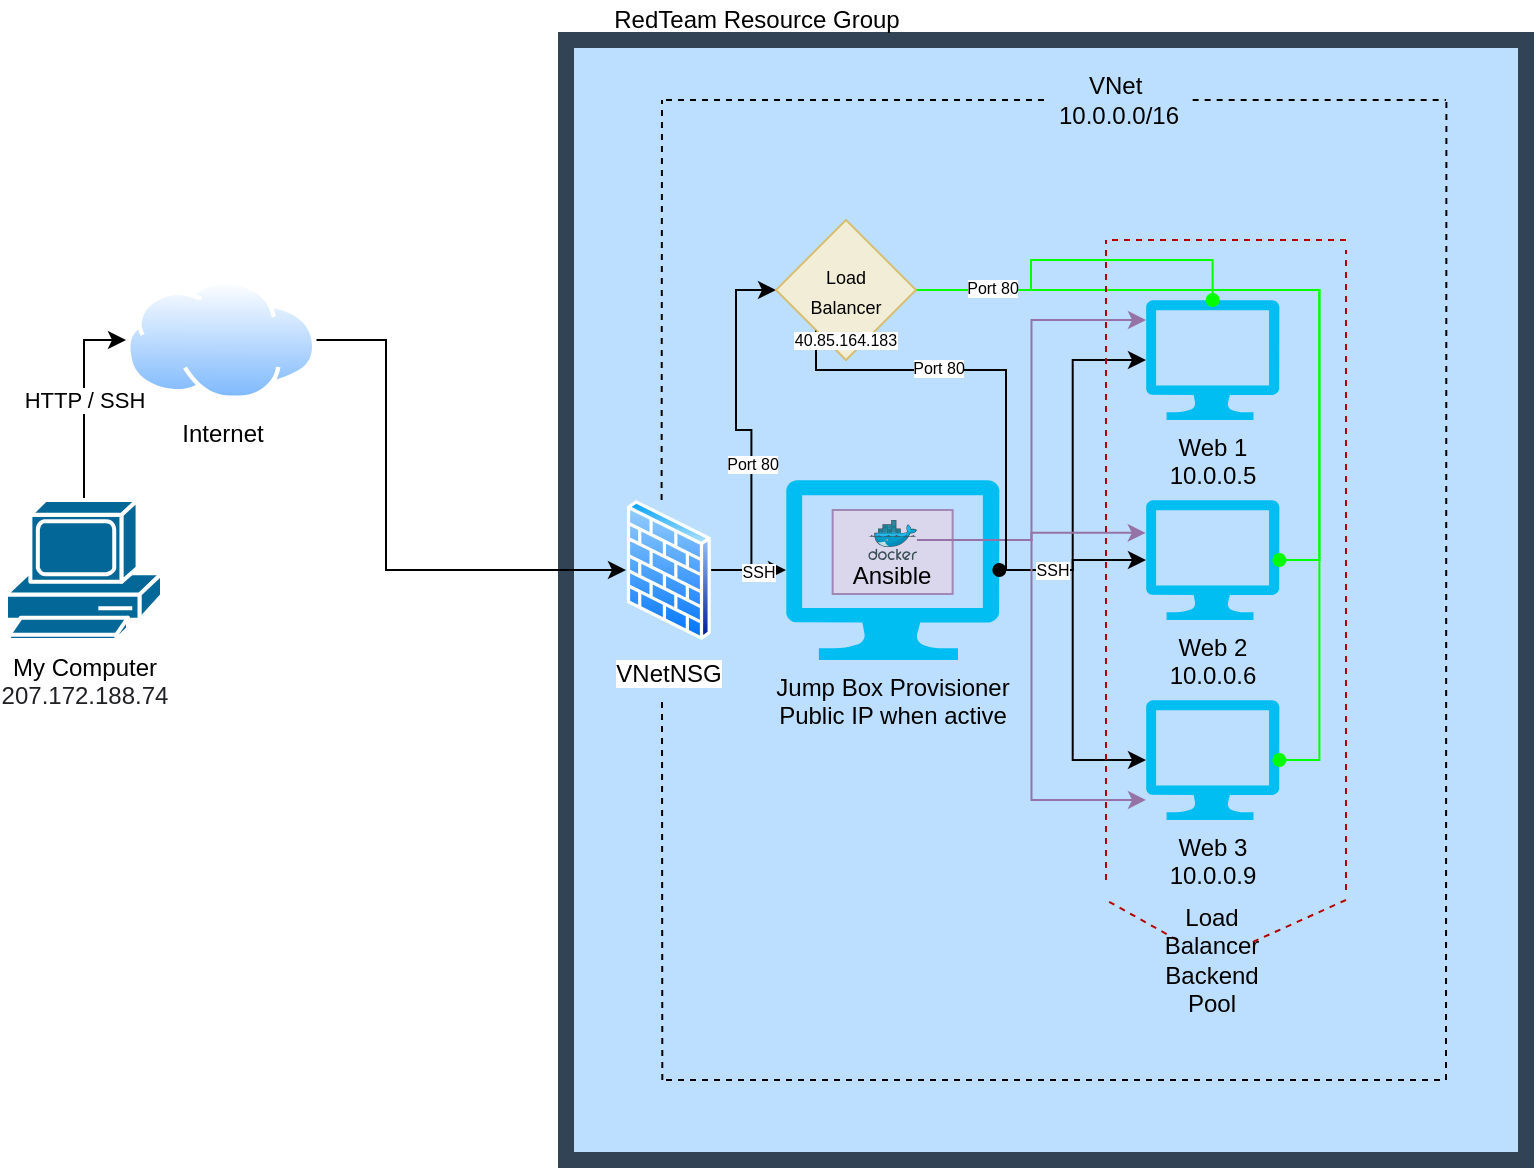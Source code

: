 <mxfile version="14.5.10" type="google"><diagram id="5oqFrc9Y6b3sVeuherbW" name="Page-1"><mxGraphModel dx="657" dy="1074" grid="1" gridSize="10" guides="1" tooltips="1" connect="1" arrows="1" fold="1" page="1" pageScale="1" pageWidth="850" pageHeight="1100" math="0" shadow="0"><root><mxCell id="0"/><mxCell id="1" parent="0"/><mxCell id="3b9lBWE7BLdH09HV0OEn-5" value="" style="rounded=0;whiteSpace=wrap;html=1;strokeColor=#314354;fontColor=#ffffff;strokeWidth=8;fillColor=#BDDFFF;" vertex="1" parent="1"><mxGeometry x="320" y="130" width="480" height="560" as="geometry"/></mxCell><mxCell id="sywrEYc3oTQj3wkZ8E58-42" value="" style="rounded=0;whiteSpace=wrap;html=1;strokeColor=#9673a6;opacity=80;fillColor=#E1D5E7;" parent="1" vertex="1"><mxGeometry x="453.33" y="365" width="60" height="42" as="geometry"/></mxCell><mxCell id="sywrEYc3oTQj3wkZ8E58-5" value="HTTP / SSH" style="edgeStyle=orthogonalEdgeStyle;rounded=0;orthogonalLoop=1;jettySize=auto;html=1;entryX=0;entryY=0.5;entryDx=0;entryDy=0;" parent="1" source="sywrEYc3oTQj3wkZ8E58-1" target="sywrEYc3oTQj3wkZ8E58-2" edge="1"><mxGeometry relative="1" as="geometry"/></mxCell><mxCell id="sywrEYc3oTQj3wkZ8E58-1" value="&lt;font style=&quot;font-size: 12px&quot;&gt;My Computer&lt;br&gt;&lt;span style=&quot;color: rgb(32 , 33 , 36) ; text-align: left ; background-color: rgb(255 , 255 , 255)&quot;&gt;207.172.188.74&lt;/span&gt;&lt;/font&gt;" style="shape=mxgraph.cisco.computers_and_peripherals.pc;html=1;pointerEvents=1;dashed=0;fillColor=#036897;strokeColor=#ffffff;strokeWidth=2;verticalLabelPosition=bottom;verticalAlign=top;align=center;outlineConnect=0;" parent="1" vertex="1"><mxGeometry x="40" y="360" width="78" height="70" as="geometry"/></mxCell><mxCell id="sywrEYc3oTQj3wkZ8E58-8" style="edgeStyle=orthogonalEdgeStyle;rounded=0;orthogonalLoop=1;jettySize=auto;html=1;entryX=0;entryY=0.5;entryDx=0;entryDy=0;" parent="1" source="sywrEYc3oTQj3wkZ8E58-2" target="sywrEYc3oTQj3wkZ8E58-6" edge="1"><mxGeometry relative="1" as="geometry"><Array as="points"><mxPoint x="230" y="280"/><mxPoint x="230" y="395"/></Array></mxGeometry></mxCell><mxCell id="sywrEYc3oTQj3wkZ8E58-2" value="Internet" style="aspect=fixed;perimeter=ellipsePerimeter;html=1;align=center;shadow=0;dashed=0;spacingTop=3;image;image=img/lib/active_directory/internet_cloud.svg;" parent="1" vertex="1"><mxGeometry x="100" y="250" width="95.24" height="60" as="geometry"/></mxCell><mxCell id="sywrEYc3oTQj3wkZ8E58-29" style="edgeStyle=orthogonalEdgeStyle;rounded=0;orthogonalLoop=1;jettySize=auto;html=1;" parent="1" source="sywrEYc3oTQj3wkZ8E58-6" target="sywrEYc3oTQj3wkZ8E58-9" edge="1"><mxGeometry relative="1" as="geometry"/></mxCell><mxCell id="sywrEYc3oTQj3wkZ8E58-46" style="edgeStyle=orthogonalEdgeStyle;rounded=0;orthogonalLoop=1;jettySize=auto;html=1;entryX=0;entryY=0.5;entryDx=0;entryDy=0;" parent="1" source="sywrEYc3oTQj3wkZ8E58-6" target="sywrEYc3oTQj3wkZ8E58-45" edge="1"><mxGeometry relative="1" as="geometry"/></mxCell><mxCell id="3b9lBWE7BLdH09HV0OEn-19" value="Port 80" style="edgeLabel;html=1;align=center;verticalAlign=middle;resizable=0;points=[];fontSize=8;" vertex="1" connectable="0" parent="sywrEYc3oTQj3wkZ8E58-46"><mxGeometry x="-0.224" relative="1" as="geometry"><mxPoint as="offset"/></mxGeometry></mxCell><mxCell id="3b9lBWE7BLdH09HV0OEn-20" value="SSH" style="edgeLabel;html=1;align=center;verticalAlign=middle;resizable=0;points=[];fontSize=8;" vertex="1" connectable="0" parent="sywrEYc3oTQj3wkZ8E58-46"><mxGeometry x="-0.787" y="-3" relative="1" as="geometry"><mxPoint y="1" as="offset"/></mxGeometry></mxCell><mxCell id="sywrEYc3oTQj3wkZ8E58-6" value="VNetNSG" style="aspect=fixed;perimeter=ellipsePerimeter;html=1;align=center;shadow=0;dashed=0;spacingTop=3;image;image=img/lib/active_directory/firewall.svg;" parent="1" vertex="1"><mxGeometry x="350" y="360" width="42.7" height="70" as="geometry"/></mxCell><mxCell id="sywrEYc3oTQj3wkZ8E58-30" style="edgeStyle=orthogonalEdgeStyle;rounded=0;orthogonalLoop=1;jettySize=auto;html=1;entryX=0;entryY=0.5;entryDx=0;entryDy=0;entryPerimeter=0;" parent="1" source="sywrEYc3oTQj3wkZ8E58-9" target="sywrEYc3oTQj3wkZ8E58-10" edge="1"><mxGeometry relative="1" as="geometry"/></mxCell><mxCell id="sywrEYc3oTQj3wkZ8E58-31" style="edgeStyle=orthogonalEdgeStyle;rounded=0;orthogonalLoop=1;jettySize=auto;html=1;entryX=0;entryY=0.5;entryDx=0;entryDy=0;entryPerimeter=0;" parent="1" source="sywrEYc3oTQj3wkZ8E58-9" target="sywrEYc3oTQj3wkZ8E58-11" edge="1"><mxGeometry relative="1" as="geometry"/></mxCell><mxCell id="sywrEYc3oTQj3wkZ8E58-32" style="edgeStyle=orthogonalEdgeStyle;rounded=0;orthogonalLoop=1;jettySize=auto;html=1;entryX=0;entryY=0.5;entryDx=0;entryDy=0;entryPerimeter=0;" parent="1" source="sywrEYc3oTQj3wkZ8E58-9" target="sywrEYc3oTQj3wkZ8E58-12" edge="1"><mxGeometry relative="1" as="geometry"/></mxCell><mxCell id="3b9lBWE7BLdH09HV0OEn-21" value="SSH" style="edgeLabel;html=1;align=center;verticalAlign=middle;resizable=0;points=[];fontSize=8;" vertex="1" connectable="0" parent="sywrEYc3oTQj3wkZ8E58-32"><mxGeometry x="-0.689" relative="1" as="geometry"><mxPoint as="offset"/></mxGeometry></mxCell><mxCell id="sywrEYc3oTQj3wkZ8E58-9" value="Jump Box Provisioner&lt;br&gt;Public IP when active" style="verticalLabelPosition=bottom;html=1;verticalAlign=top;align=center;strokeColor=none;fillColor=#00BEF2;shape=mxgraph.azure.computer;pointerEvents=1;" parent="1" vertex="1"><mxGeometry x="430" y="350" width="106.67" height="90" as="geometry"/></mxCell><mxCell id="sywrEYc3oTQj3wkZ8E58-10" value="Web 1&lt;br&gt;10.0.0.5" style="verticalLabelPosition=bottom;html=1;verticalAlign=top;align=center;strokeColor=none;fillColor=#00BEF2;shape=mxgraph.azure.computer;pointerEvents=1;" parent="1" vertex="1"><mxGeometry x="610" y="260" width="66.67" height="60" as="geometry"/></mxCell><mxCell id="sywrEYc3oTQj3wkZ8E58-11" value="Web 2&lt;br&gt;10.0.0.6" style="verticalLabelPosition=bottom;html=1;verticalAlign=top;align=center;strokeColor=none;fillColor=#00BEF2;shape=mxgraph.azure.computer;pointerEvents=1;" parent="1" vertex="1"><mxGeometry x="610" y="360" width="66.67" height="60" as="geometry"/></mxCell><mxCell id="sywrEYc3oTQj3wkZ8E58-12" value="Web 3&lt;br&gt;10.0.0.9" style="verticalLabelPosition=bottom;html=1;verticalAlign=top;align=center;strokeColor=none;fillColor=#00BEF2;shape=mxgraph.azure.computer;pointerEvents=1;" parent="1" vertex="1"><mxGeometry x="610" y="460" width="66.67" height="60" as="geometry"/></mxCell><mxCell id="sywrEYc3oTQj3wkZ8E58-36" style="edgeStyle=orthogonalEdgeStyle;rounded=0;orthogonalLoop=1;jettySize=auto;html=1;entryX=0;entryY=0.167;entryDx=0;entryDy=0;entryPerimeter=0;fillColor=#e1d5e7;strokeColor=#9673a6;" parent="1" source="sywrEYc3oTQj3wkZ8E58-14" target="sywrEYc3oTQj3wkZ8E58-10" edge="1"><mxGeometry relative="1" as="geometry"/></mxCell><mxCell id="sywrEYc3oTQj3wkZ8E58-37" style="edgeStyle=orthogonalEdgeStyle;rounded=0;orthogonalLoop=1;jettySize=auto;html=1;entryX=-0.002;entryY=0.274;entryDx=0;entryDy=0;entryPerimeter=0;fillColor=#e1d5e7;strokeColor=#9673a6;" parent="1" source="sywrEYc3oTQj3wkZ8E58-14" target="sywrEYc3oTQj3wkZ8E58-11" edge="1"><mxGeometry relative="1" as="geometry"/></mxCell><mxCell id="sywrEYc3oTQj3wkZ8E58-43" style="edgeStyle=orthogonalEdgeStyle;rounded=0;orthogonalLoop=1;jettySize=auto;html=1;entryX=0;entryY=0.833;entryDx=0;entryDy=0;entryPerimeter=0;fillColor=#e1d5e7;strokeColor=#9673a6;" parent="1" source="sywrEYc3oTQj3wkZ8E58-14" target="sywrEYc3oTQj3wkZ8E58-12" edge="1"><mxGeometry relative="1" as="geometry"/></mxCell><mxCell id="sywrEYc3oTQj3wkZ8E58-14" value="" style="aspect=fixed;html=1;points=[];align=center;image;fontSize=12;image=img/lib/mscae/Docker.svg;" parent="1" vertex="1"><mxGeometry x="471.14" y="370" width="24.39" height="20" as="geometry"/></mxCell><mxCell id="sywrEYc3oTQj3wkZ8E58-16" value="Ansible" style="text;html=1;strokeColor=none;fillColor=none;align=center;verticalAlign=middle;whiteSpace=wrap;rounded=0;" parent="1" vertex="1"><mxGeometry x="473.33" y="390" width="20" height="15" as="geometry"/></mxCell><mxCell id="sywrEYc3oTQj3wkZ8E58-23" value="" style="endArrow=none;dashed=1;html=1;" parent="1" edge="1"><mxGeometry width="50" height="50" relative="1" as="geometry"><mxPoint x="367.8" y="360" as="sourcePoint"/><mxPoint x="368" y="160" as="targetPoint"/></mxGeometry></mxCell><mxCell id="sywrEYc3oTQj3wkZ8E58-24" value="" style="endArrow=none;dashed=1;html=1;startArrow=none;" parent="1" edge="1" source="3b9lBWE7BLdH09HV0OEn-1"><mxGeometry width="50" height="50" relative="1" as="geometry"><mxPoint x="370" y="160" as="sourcePoint"/><mxPoint x="760" y="160" as="targetPoint"/></mxGeometry></mxCell><mxCell id="sywrEYc3oTQj3wkZ8E58-25" value="" style="endArrow=none;dashed=1;html=1;" parent="1" edge="1"><mxGeometry width="50" height="50" relative="1" as="geometry"><mxPoint x="760" y="650" as="sourcePoint"/><mxPoint x="760.2" y="160" as="targetPoint"/></mxGeometry></mxCell><mxCell id="sywrEYc3oTQj3wkZ8E58-26" value="" style="endArrow=none;dashed=1;html=1;" parent="1" edge="1"><mxGeometry width="50" height="50" relative="1" as="geometry"><mxPoint x="370" y="650" as="sourcePoint"/><mxPoint x="760" y="650" as="targetPoint"/></mxGeometry></mxCell><mxCell id="sywrEYc3oTQj3wkZ8E58-27" value="" style="endArrow=none;dashed=1;html=1;" parent="1" edge="1"><mxGeometry width="50" height="50" relative="1" as="geometry"><mxPoint x="368.16" y="650" as="sourcePoint"/><mxPoint x="368" y="460" as="targetPoint"/></mxGeometry></mxCell><mxCell id="sywrEYc3oTQj3wkZ8E58-47" style="edgeStyle=orthogonalEdgeStyle;rounded=0;orthogonalLoop=1;jettySize=auto;html=1;endArrow=oval;endFill=1;entryX=1;entryY=0.5;entryDx=0;entryDy=0;entryPerimeter=0;" parent="1" source="sywrEYc3oTQj3wkZ8E58-45" target="sywrEYc3oTQj3wkZ8E58-9" edge="1"><mxGeometry relative="1" as="geometry"><mxPoint x="560" y="400" as="targetPoint"/><Array as="points"><mxPoint x="445" y="295"/><mxPoint x="540" y="295"/><mxPoint x="540" y="395"/></Array></mxGeometry></mxCell><mxCell id="3b9lBWE7BLdH09HV0OEn-22" value="Port 80" style="edgeLabel;html=1;align=center;verticalAlign=middle;resizable=0;points=[];fontSize=8;" vertex="1" connectable="0" parent="sywrEYc3oTQj3wkZ8E58-47"><mxGeometry x="-0.264" y="1" relative="1" as="geometry"><mxPoint as="offset"/></mxGeometry></mxCell><mxCell id="sywrEYc3oTQj3wkZ8E58-48" style="edgeStyle=orthogonalEdgeStyle;rounded=0;orthogonalLoop=1;jettySize=auto;html=1;entryX=0.5;entryY=0;entryDx=0;entryDy=0;entryPerimeter=0;endArrow=oval;endFill=1;fillColor=#d80073;strokeColor=#00FF00;" parent="1" source="sywrEYc3oTQj3wkZ8E58-45" target="sywrEYc3oTQj3wkZ8E58-10" edge="1"><mxGeometry relative="1" as="geometry"/></mxCell><mxCell id="sywrEYc3oTQj3wkZ8E58-49" style="edgeStyle=orthogonalEdgeStyle;rounded=0;orthogonalLoop=1;jettySize=auto;html=1;entryX=1;entryY=0.5;entryDx=0;entryDy=0;entryPerimeter=0;endArrow=oval;endFill=1;strokeColor=#00FF00;" parent="1" source="sywrEYc3oTQj3wkZ8E58-45" target="sywrEYc3oTQj3wkZ8E58-11" edge="1"><mxGeometry relative="1" as="geometry"/></mxCell><mxCell id="sywrEYc3oTQj3wkZ8E58-50" style="edgeStyle=orthogonalEdgeStyle;rounded=0;orthogonalLoop=1;jettySize=auto;html=1;entryX=1;entryY=0.5;entryDx=0;entryDy=0;entryPerimeter=0;endArrow=oval;endFill=1;strokeColor=#00FF00;" parent="1" source="sywrEYc3oTQj3wkZ8E58-45" target="sywrEYc3oTQj3wkZ8E58-12" edge="1"><mxGeometry relative="1" as="geometry"/></mxCell><mxCell id="3b9lBWE7BLdH09HV0OEn-23" value="Port 80" style="edgeLabel;html=1;align=center;verticalAlign=middle;resizable=0;points=[];fontSize=8;" vertex="1" connectable="0" parent="sywrEYc3oTQj3wkZ8E58-50"><mxGeometry x="-0.834" y="1" relative="1" as="geometry"><mxPoint as="offset"/></mxGeometry></mxCell><mxCell id="sywrEYc3oTQj3wkZ8E58-45" value="&lt;font style=&quot;font-size: 9px&quot;&gt;Load&lt;br&gt;Balancer&lt;/font&gt;" style="rhombus;whiteSpace=wrap;html=1;fillColor=#fff2cc;opacity=80;strokeColor=#d6b656;" parent="1" vertex="1"><mxGeometry x="425" y="220" width="70" height="70" as="geometry"/></mxCell><mxCell id="3b9lBWE7BLdH09HV0OEn-1" value="&lt;div&gt;&lt;span&gt;VNet&amp;nbsp;&lt;/span&gt;&lt;/div&gt;&lt;div&gt;&lt;span&gt;10.0.0.0/16&lt;/span&gt;&lt;/div&gt;" style="text;html=1;strokeColor=none;fillColor=none;align=center;verticalAlign=middle;whiteSpace=wrap;rounded=0;opacity=80;" vertex="1" parent="1"><mxGeometry x="560" y="150" width="73.33" height="20" as="geometry"/></mxCell><mxCell id="3b9lBWE7BLdH09HV0OEn-2" value="" style="endArrow=none;dashed=1;html=1;" edge="1" parent="1" target="3b9lBWE7BLdH09HV0OEn-1"><mxGeometry width="50" height="50" relative="1" as="geometry"><mxPoint x="370" y="160" as="sourcePoint"/><mxPoint x="760" y="160" as="targetPoint"/></mxGeometry></mxCell><mxCell id="3b9lBWE7BLdH09HV0OEn-6" value="RedTeam Resource Group" style="text;html=1;strokeColor=none;fillColor=none;align=center;verticalAlign=middle;whiteSpace=wrap;rounded=0;" vertex="1" parent="1"><mxGeometry x="316.66" y="110" width="196.67" height="20" as="geometry"/></mxCell><mxCell id="3b9lBWE7BLdH09HV0OEn-9" value="" style="endArrow=none;dashed=1;html=1;strokeColor=#B20000;fillColor=#e51400;" edge="1" parent="1"><mxGeometry width="50" height="50" relative="1" as="geometry"><mxPoint x="590" y="550" as="sourcePoint"/><mxPoint x="590" y="230" as="targetPoint"/></mxGeometry></mxCell><mxCell id="3b9lBWE7BLdH09HV0OEn-11" value="" style="endArrow=none;dashed=1;html=1;strokeColor=#B20000;fillColor=#e51400;" edge="1" parent="1"><mxGeometry width="50" height="50" relative="1" as="geometry"><mxPoint x="710" y="555" as="sourcePoint"/><mxPoint x="710" y="235" as="targetPoint"/></mxGeometry></mxCell><mxCell id="3b9lBWE7BLdH09HV0OEn-12" value="" style="endArrow=none;dashed=1;html=1;strokeColor=#B20000;fillColor=#e51400;" edge="1" parent="1"><mxGeometry width="50" height="50" relative="1" as="geometry"><mxPoint x="710" y="230" as="sourcePoint"/><mxPoint x="590" y="230" as="targetPoint"/></mxGeometry></mxCell><mxCell id="3b9lBWE7BLdH09HV0OEn-13" value="" style="endArrow=none;dashed=1;html=1;strokeColor=#B20000;fillColor=#e51400;startArrow=none;" edge="1" parent="1" source="3b9lBWE7BLdH09HV0OEn-14"><mxGeometry width="50" height="50" relative="1" as="geometry"><mxPoint x="710" y="560" as="sourcePoint"/><mxPoint x="590" y="560" as="targetPoint"/></mxGeometry></mxCell><mxCell id="3b9lBWE7BLdH09HV0OEn-14" value="Load Balancer Backend Pool" style="text;html=1;strokeColor=none;fillColor=none;align=center;verticalAlign=middle;whiteSpace=wrap;rounded=0;" vertex="1" parent="1"><mxGeometry x="623.34" y="580" width="40" height="20" as="geometry"/></mxCell><mxCell id="3b9lBWE7BLdH09HV0OEn-15" value="" style="endArrow=none;dashed=1;html=1;strokeColor=#B20000;fillColor=#e51400;" edge="1" parent="1" target="3b9lBWE7BLdH09HV0OEn-14"><mxGeometry width="50" height="50" relative="1" as="geometry"><mxPoint x="710" y="560" as="sourcePoint"/><mxPoint x="590" y="560" as="targetPoint"/></mxGeometry></mxCell><mxCell id="3b9lBWE7BLdH09HV0OEn-17" value="&lt;span style=&quot;font-size: 8px; background-color: rgb(255, 255, 255);&quot;&gt;40.85.164.183&lt;/span&gt;" style="text;html=1;strokeColor=none;fillColor=none;align=center;verticalAlign=middle;whiteSpace=wrap;rounded=0;fontSize=8;" vertex="1" parent="1"><mxGeometry x="440" y="270" width="40" height="20" as="geometry"/></mxCell></root></mxGraphModel></diagram></mxfile>